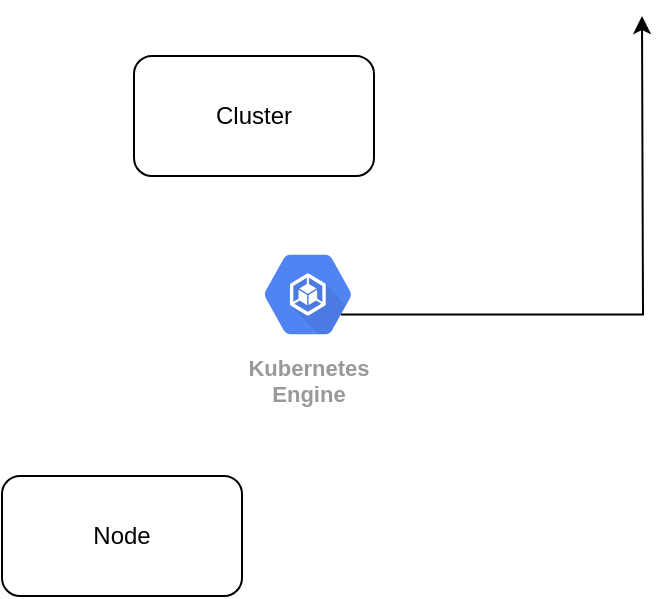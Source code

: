 <mxfile version="14.2.4" type="github">
  <diagram id="KB4TAVWYJjP2b1iC8MeP" name="Page-1">
    <mxGraphModel dx="1038" dy="556" grid="1" gridSize="10" guides="1" tooltips="1" connect="1" arrows="1" fold="1" page="1" pageScale="1" pageWidth="850" pageHeight="1100" math="0" shadow="0">
      <root>
        <mxCell id="0" />
        <mxCell id="1" parent="0" />
        <mxCell id="RslJJifI626ULMp2X_Of-2" style="edgeStyle=orthogonalEdgeStyle;rounded=0;orthogonalLoop=1;jettySize=auto;html=1;exitX=0.75;exitY=0.67;exitDx=0;exitDy=0;exitPerimeter=0;" edge="1" parent="1" source="Py6CbWugdNumiMJfZk3--1">
          <mxGeometry relative="1" as="geometry">
            <mxPoint x="380" y="140" as="targetPoint" />
          </mxGeometry>
        </mxCell>
        <mxCell id="Py6CbWugdNumiMJfZk3--1" value="Kubernetes&#xa;Engine" style="html=1;fillColor=#5184F3;strokeColor=none;verticalAlign=top;labelPosition=center;verticalLabelPosition=bottom;align=center;spacingTop=-6;fontSize=11;fontStyle=1;fontColor=#999999;shape=mxgraph.gcp2.hexIcon;prIcon=container_engine" parent="1" vertex="1">
          <mxGeometry x="180" y="250" width="66" height="58.5" as="geometry" />
        </mxCell>
        <mxCell id="RslJJifI626ULMp2X_Of-1" value="Cluster" style="rounded=1;whiteSpace=wrap;html=1;" vertex="1" parent="1">
          <mxGeometry x="126" y="160" width="120" height="60" as="geometry" />
        </mxCell>
        <mxCell id="RslJJifI626ULMp2X_Of-3" value="Node" style="rounded=1;whiteSpace=wrap;html=1;" vertex="1" parent="1">
          <mxGeometry x="60" y="370" width="120" height="60" as="geometry" />
        </mxCell>
      </root>
    </mxGraphModel>
  </diagram>
</mxfile>
